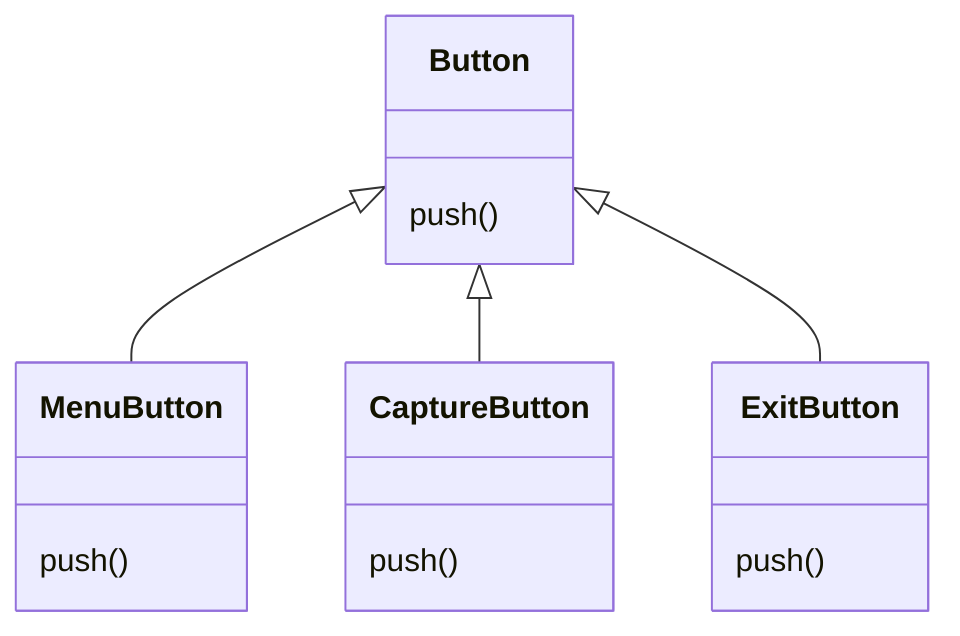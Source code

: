 classDiagram 
    Button <|-- MenuButton
    Button <|-- CaptureButton
    Button <|-- ExitButton
    class Button {
        push()
    }
    class MenuButton {
        push()
    }
    class CaptureButton {
        push()
    }
    class ExitButton {
        push()
    }